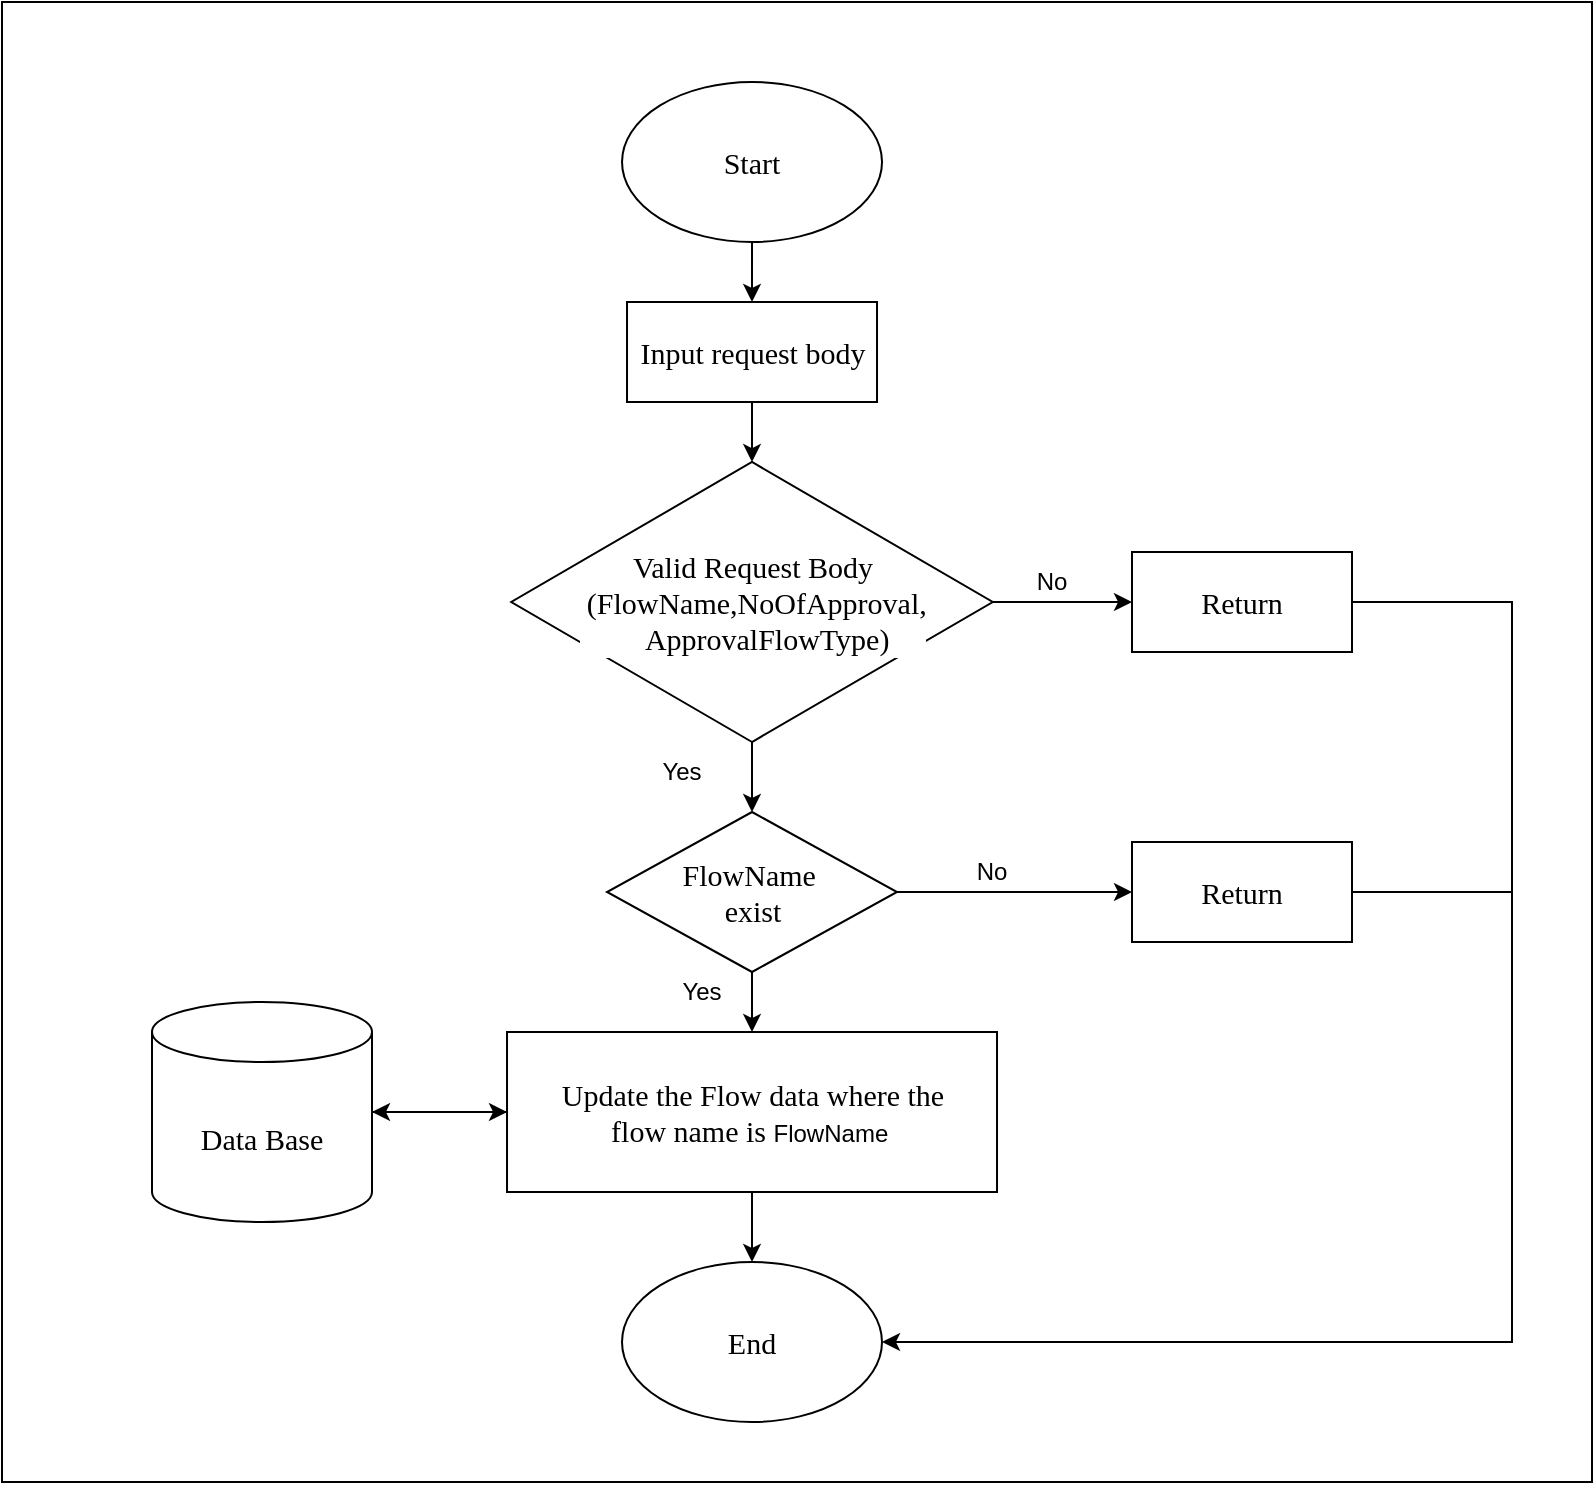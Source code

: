 <mxfile version="22.1.11" type="device">
  <diagram name="Page-1" id="QSxSEcef5AFu9INZKdUs">
    <mxGraphModel dx="880" dy="1568" grid="1" gridSize="10" guides="1" tooltips="1" connect="1" arrows="1" fold="1" page="1" pageScale="1" pageWidth="850" pageHeight="1100" math="0" shadow="0">
      <root>
        <mxCell id="0" />
        <mxCell id="1" parent="0" />
        <mxCell id="6FEie-W7UXmFitEEROnA-33" value="" style="rounded=0;whiteSpace=wrap;html=1;" parent="1" vertex="1">
          <mxGeometry x="45" y="-40" width="795" height="740" as="geometry" />
        </mxCell>
        <mxCell id="7R41npmdEYWA9HE3uOkW-4" value="" style="edgeStyle=orthogonalEdgeStyle;rounded=0;orthogonalLoop=1;jettySize=auto;html=1;" edge="1" parent="1" source="lfvt54emDJ42RaypE45g-1" target="7R41npmdEYWA9HE3uOkW-2">
          <mxGeometry relative="1" as="geometry" />
        </mxCell>
        <mxCell id="lfvt54emDJ42RaypE45g-1" value="&lt;font style=&quot;font-size: 15px;&quot; face=&quot;Times New Roman&quot;&gt;Start&lt;/font&gt;" style="ellipse;whiteSpace=wrap;html=1;align=center;" parent="1" vertex="1">
          <mxGeometry x="355.01" width="130" height="80" as="geometry" />
        </mxCell>
        <mxCell id="6FEie-W7UXmFitEEROnA-22" value="" style="edgeStyle=orthogonalEdgeStyle;rounded=0;orthogonalLoop=1;jettySize=auto;html=1;" parent="1" source="lfvt54emDJ42RaypE45g-19" target="Py34A5tgBrLusEjh5_gq-3" edge="1">
          <mxGeometry relative="1" as="geometry" />
        </mxCell>
        <mxCell id="XrLr2X5jTqEO3WbOsG7c-1" style="edgeStyle=orthogonalEdgeStyle;rounded=0;orthogonalLoop=1;jettySize=auto;html=1;" parent="1" source="lfvt54emDJ42RaypE45g-19" target="lfvt54emDJ42RaypE45g-43" edge="1">
          <mxGeometry relative="1" as="geometry" />
        </mxCell>
        <mxCell id="lfvt54emDJ42RaypE45g-19" value="&lt;font style=&quot;font-size: 15px;&quot; face=&quot;Times New Roman&quot;&gt;Update the Flow&lt;font style=&quot;font-size: 15px;&quot;&gt;&amp;nbsp;&lt;/font&gt;data where the&lt;br style=&quot;border-color: var(--border-color);&quot;&gt;&lt;font style=&quot;border-color: var(--border-color); font-size: 15px;&quot;&gt;flow name is&amp;nbsp;&lt;/font&gt;&lt;/font&gt;FlowName&amp;nbsp;" style="rounded=0;whiteSpace=wrap;html=1;" parent="1" vertex="1">
          <mxGeometry x="297.51" y="475" width="245" height="80" as="geometry" />
        </mxCell>
        <mxCell id="lfvt54emDJ42RaypE45g-43" value="&lt;font face=&quot;Times New Roman&quot;&gt;&lt;span style=&quot;font-size: 15px;&quot;&gt;End&lt;/span&gt;&lt;/font&gt;" style="ellipse;whiteSpace=wrap;html=1;align=center;" parent="1" vertex="1">
          <mxGeometry x="355" y="590" width="130" height="80" as="geometry" />
        </mxCell>
        <mxCell id="6FEie-W7UXmFitEEROnA-23" value="" style="edgeStyle=orthogonalEdgeStyle;rounded=0;orthogonalLoop=1;jettySize=auto;html=1;" parent="1" source="Py34A5tgBrLusEjh5_gq-3" target="lfvt54emDJ42RaypE45g-19" edge="1">
          <mxGeometry relative="1" as="geometry" />
        </mxCell>
        <mxCell id="Py34A5tgBrLusEjh5_gq-3" value="&lt;font face=&quot;Times New Roman&quot; style=&quot;font-size: 15px;&quot;&gt;Data Base&lt;/font&gt;" style="shape=cylinder3;whiteSpace=wrap;html=1;boundedLbl=1;backgroundOutline=1;size=15;" parent="1" vertex="1">
          <mxGeometry x="120" y="460" width="110" height="110" as="geometry" />
        </mxCell>
        <mxCell id="1f7XKs63wjkDiVfGLMMA-12" value="" style="edgeStyle=orthogonalEdgeStyle;rounded=0;orthogonalLoop=1;jettySize=auto;html=1;" parent="1" source="1f7XKs63wjkDiVfGLMMA-6" target="1f7XKs63wjkDiVfGLMMA-10" edge="1">
          <mxGeometry relative="1" as="geometry" />
        </mxCell>
        <mxCell id="XrLr2X5jTqEO3WbOsG7c-3" style="edgeStyle=orthogonalEdgeStyle;rounded=0;orthogonalLoop=1;jettySize=auto;html=1;entryX=0.5;entryY=1;entryDx=0;entryDy=0;" parent="1" source="1f7XKs63wjkDiVfGLMMA-6" target="XrLr2X5jTqEO3WbOsG7c-2" edge="1">
          <mxGeometry relative="1" as="geometry" />
        </mxCell>
        <mxCell id="1f7XKs63wjkDiVfGLMMA-6" value="&lt;div style=&quot;border-color: var(--border-color); font-size: 15px;&quot;&gt;&lt;span style=&quot;background-color: initial;&quot;&gt;&lt;font style=&quot;font-size: 15px;&quot; face=&quot;Times New Roman&quot;&gt;Valid&amp;nbsp;&lt;/font&gt;&lt;/span&gt;&lt;span style=&quot;background-color: initial; font-family: Bf74JlCdi6Ygdcen5z47;&quot;&gt;Request Body&lt;/span&gt;&lt;/div&gt;&lt;div style=&quot;border-color: var(--border-color); font-size: 15px;&quot;&gt;&lt;span style=&quot;font-family: Bf74JlCdi6Ygdcen5z47; background-color: rgb(255, 255, 255);&quot;&gt;&amp;nbsp;(FlowName,&lt;/span&gt;&lt;span style=&quot;font-family: Bf74JlCdi6Ygdcen5z47; background-color: rgb(255, 255, 255);&quot;&gt;N&lt;/span&gt;&lt;span style=&quot;font-family: Bf74JlCdi6Ygdcen5z47; background-color: rgb(255, 255, 255);&quot;&gt;oOfApproval&lt;/span&gt;&lt;span style=&quot;font-family: Bf74JlCdi6Ygdcen5z47; background-color: rgb(255, 255, 255);&quot;&gt;,&lt;/span&gt;&lt;/div&gt;&lt;div style=&quot;border-color: var(--border-color); font-size: 15px;&quot;&gt;&lt;div style=&quot;background-color: rgb(255, 255, 255); line-height: 18px;&quot;&gt;&lt;div style=&quot;&quot;&gt;&lt;font style=&quot;font-size: 15px;&quot; face=&quot;Bf74JlCdi6Ygdcen5z47&quot;&gt;&amp;nbsp; &amp;nbsp; ApprovalFlowType)&lt;/font&gt;&lt;/div&gt;&lt;/div&gt;&lt;/div&gt;" style="rhombus;whiteSpace=wrap;html=1;direction=west;align=center;" parent="1" vertex="1">
          <mxGeometry x="299.63" y="190" width="240.75" height="140" as="geometry" />
        </mxCell>
        <mxCell id="1f7XKs63wjkDiVfGLMMA-11" style="edgeStyle=orthogonalEdgeStyle;rounded=0;orthogonalLoop=1;jettySize=auto;html=1;entryX=1;entryY=0.5;entryDx=0;entryDy=0;exitX=1;exitY=0.5;exitDx=0;exitDy=0;" parent="1" source="1f7XKs63wjkDiVfGLMMA-10" target="lfvt54emDJ42RaypE45g-43" edge="1">
          <mxGeometry relative="1" as="geometry">
            <Array as="points">
              <mxPoint x="800" y="260" />
              <mxPoint x="800" y="630" />
            </Array>
            <mxPoint x="735" y="270" as="sourcePoint" />
            <mxPoint x="500" y="640" as="targetPoint" />
          </mxGeometry>
        </mxCell>
        <mxCell id="1f7XKs63wjkDiVfGLMMA-10" value="&lt;font face=&quot;Times New Roman&quot;&gt;&lt;span style=&quot;font-size: 15px;&quot;&gt;Return&lt;/span&gt;&lt;/font&gt;" style="rounded=0;whiteSpace=wrap;html=1;" parent="1" vertex="1">
          <mxGeometry x="610" y="235" width="110" height="50" as="geometry" />
        </mxCell>
        <mxCell id="1f7XKs63wjkDiVfGLMMA-13" value="Yes" style="text;html=1;strokeColor=none;fillColor=none;align=center;verticalAlign=middle;whiteSpace=wrap;rounded=0;" parent="1" vertex="1">
          <mxGeometry x="355" y="330" width="60" height="30" as="geometry" />
        </mxCell>
        <mxCell id="1f7XKs63wjkDiVfGLMMA-14" value="No" style="text;html=1;strokeColor=none;fillColor=none;align=center;verticalAlign=middle;whiteSpace=wrap;rounded=0;" parent="1" vertex="1">
          <mxGeometry x="540.38" y="235" width="60" height="30" as="geometry" />
        </mxCell>
        <mxCell id="XrLr2X5jTqEO3WbOsG7c-4" style="edgeStyle=orthogonalEdgeStyle;rounded=0;orthogonalLoop=1;jettySize=auto;html=1;" parent="1" source="XrLr2X5jTqEO3WbOsG7c-2" target="lfvt54emDJ42RaypE45g-19" edge="1">
          <mxGeometry relative="1" as="geometry" />
        </mxCell>
        <mxCell id="XrLr2X5jTqEO3WbOsG7c-8" style="edgeStyle=orthogonalEdgeStyle;rounded=0;orthogonalLoop=1;jettySize=auto;html=1;" parent="1" source="XrLr2X5jTqEO3WbOsG7c-2" target="XrLr2X5jTqEO3WbOsG7c-7" edge="1">
          <mxGeometry relative="1" as="geometry" />
        </mxCell>
        <mxCell id="XrLr2X5jTqEO3WbOsG7c-2" value="&lt;div style=&quot;border-color: var(--border-color); font-size: 15px;&quot;&gt;&lt;font face=&quot;Times New Roman&quot;&gt;FlowName&amp;nbsp;&lt;/font&gt;&lt;/div&gt;&lt;div style=&quot;border-color: var(--border-color); font-size: 15px;&quot;&gt;&lt;font face=&quot;Times New Roman&quot;&gt;exist&lt;/font&gt;&lt;/div&gt;" style="rhombus;whiteSpace=wrap;html=1;direction=west;align=center;" parent="1" vertex="1">
          <mxGeometry x="347.51" y="365" width="145" height="80" as="geometry" />
        </mxCell>
        <mxCell id="XrLr2X5jTqEO3WbOsG7c-6" value="Yes" style="text;html=1;strokeColor=none;fillColor=none;align=center;verticalAlign=middle;whiteSpace=wrap;rounded=0;" parent="1" vertex="1">
          <mxGeometry x="365" y="440" width="60" height="30" as="geometry" />
        </mxCell>
        <mxCell id="XrLr2X5jTqEO3WbOsG7c-7" value="&lt;font face=&quot;Times New Roman&quot;&gt;&lt;span style=&quot;font-size: 15px;&quot;&gt;Return&lt;/span&gt;&lt;/font&gt;" style="rounded=0;whiteSpace=wrap;html=1;" parent="1" vertex="1">
          <mxGeometry x="610" y="380" width="110" height="50" as="geometry" />
        </mxCell>
        <mxCell id="XrLr2X5jTqEO3WbOsG7c-10" value="" style="endArrow=none;html=1;rounded=0;exitX=1;exitY=0.5;exitDx=0;exitDy=0;" parent="1" source="XrLr2X5jTqEO3WbOsG7c-7" edge="1">
          <mxGeometry width="50" height="50" relative="1" as="geometry">
            <mxPoint x="450" y="460" as="sourcePoint" />
            <mxPoint x="800" y="405" as="targetPoint" />
          </mxGeometry>
        </mxCell>
        <mxCell id="XrLr2X5jTqEO3WbOsG7c-12" value="No" style="text;html=1;strokeColor=none;fillColor=none;align=center;verticalAlign=middle;whiteSpace=wrap;rounded=0;" parent="1" vertex="1">
          <mxGeometry x="510" y="380" width="60" height="30" as="geometry" />
        </mxCell>
        <mxCell id="7R41npmdEYWA9HE3uOkW-5" value="" style="edgeStyle=orthogonalEdgeStyle;rounded=0;orthogonalLoop=1;jettySize=auto;html=1;" edge="1" parent="1" source="7R41npmdEYWA9HE3uOkW-2" target="1f7XKs63wjkDiVfGLMMA-6">
          <mxGeometry relative="1" as="geometry" />
        </mxCell>
        <mxCell id="7R41npmdEYWA9HE3uOkW-2" value="&lt;font style=&quot;font-size: 15px;&quot; face=&quot;Times New Roman&quot;&gt;Input request body&lt;/font&gt;" style="rounded=0;whiteSpace=wrap;html=1;" vertex="1" parent="1">
          <mxGeometry x="357.51" y="110" width="125" height="50" as="geometry" />
        </mxCell>
        <mxCell id="7R41npmdEYWA9HE3uOkW-3" style="edgeStyle=orthogonalEdgeStyle;rounded=0;orthogonalLoop=1;jettySize=auto;html=1;exitX=0.5;exitY=1;exitDx=0;exitDy=0;" edge="1" parent="1" source="lfvt54emDJ42RaypE45g-1" target="lfvt54emDJ42RaypE45g-1">
          <mxGeometry relative="1" as="geometry" />
        </mxCell>
      </root>
    </mxGraphModel>
  </diagram>
</mxfile>
